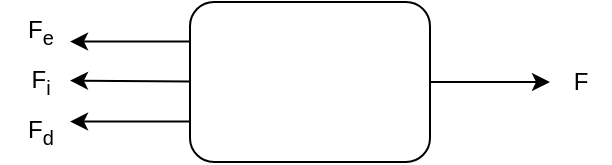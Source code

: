 <mxfile version="20.6.0" type="device"><diagram id="bS5V8MlPcqFJqGRmIv4K" name="Page-1"><mxGraphModel dx="372" dy="556" grid="0" gridSize="10" guides="1" tooltips="1" connect="1" arrows="1" fold="1" page="1" pageScale="1" pageWidth="827" pageHeight="1169" math="0" shadow="0"><root><mxCell id="0"/><mxCell id="1" parent="0"/><mxCell id="TNFF8gdklC03QKl2RrIM-1" value="" style="rounded=1;whiteSpace=wrap;html=1;" vertex="1" parent="1"><mxGeometry x="320" y="420" width="120" height="80" as="geometry"/></mxCell><mxCell id="TNFF8gdklC03QKl2RrIM-2" value="" style="endArrow=classic;html=1;rounded=0;" edge="1" parent="1"><mxGeometry width="50" height="50" relative="1" as="geometry"><mxPoint x="320" y="459.76" as="sourcePoint"/><mxPoint x="260" y="459.28" as="targetPoint"/></mxGeometry></mxCell><mxCell id="TNFF8gdklC03QKl2RrIM-4" value="" style="endArrow=classic;html=1;rounded=0;" edge="1" parent="1"><mxGeometry width="50" height="50" relative="1" as="geometry"><mxPoint x="320" y="479.76" as="sourcePoint"/><mxPoint x="260" y="479.76" as="targetPoint"/></mxGeometry></mxCell><mxCell id="TNFF8gdklC03QKl2RrIM-6" value="" style="endArrow=classic;html=1;rounded=0;exitX=1;exitY=0.5;exitDx=0;exitDy=0;" edge="1" parent="1" source="TNFF8gdklC03QKl2RrIM-1"><mxGeometry width="50" height="50" relative="1" as="geometry"><mxPoint x="300" y="530" as="sourcePoint"/><mxPoint x="500" y="460" as="targetPoint"/></mxGeometry></mxCell><mxCell id="TNFF8gdklC03QKl2RrIM-8" value="" style="endArrow=classic;html=1;rounded=0;" edge="1" parent="1"><mxGeometry width="50" height="50" relative="1" as="geometry"><mxPoint x="320" y="439.76" as="sourcePoint"/><mxPoint x="260" y="439.76" as="targetPoint"/></mxGeometry></mxCell><mxCell id="TNFF8gdklC03QKl2RrIM-9" value="F" style="text;html=1;align=center;verticalAlign=middle;resizable=0;points=[];autosize=1;strokeColor=none;fillColor=none;" vertex="1" parent="1"><mxGeometry x="500" y="445" width="30" height="30" as="geometry"/></mxCell><mxCell id="TNFF8gdklC03QKl2RrIM-10" value="F&lt;sub&gt;i&lt;/sub&gt;" style="text;html=1;align=center;verticalAlign=middle;resizable=0;points=[];autosize=1;strokeColor=none;fillColor=none;" vertex="1" parent="1"><mxGeometry x="230" y="445" width="30" height="30" as="geometry"/></mxCell><mxCell id="TNFF8gdklC03QKl2RrIM-11" value="F&lt;sub&gt;e&lt;/sub&gt;" style="text;html=1;align=center;verticalAlign=middle;resizable=0;points=[];autosize=1;strokeColor=none;fillColor=none;" vertex="1" parent="1"><mxGeometry x="225" y="420" width="40" height="30" as="geometry"/></mxCell><mxCell id="TNFF8gdklC03QKl2RrIM-12" value="F&lt;sub&gt;d&lt;/sub&gt;" style="text;html=1;align=center;verticalAlign=middle;resizable=0;points=[];autosize=1;strokeColor=none;fillColor=none;" vertex="1" parent="1"><mxGeometry x="225" y="470" width="40" height="30" as="geometry"/></mxCell></root></mxGraphModel></diagram></mxfile>